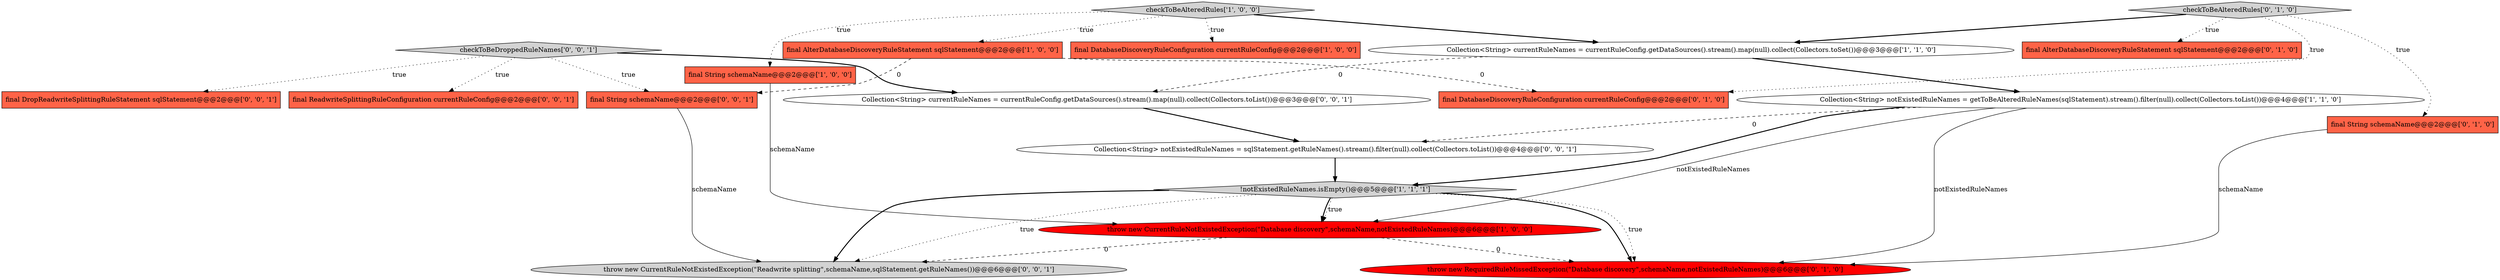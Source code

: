digraph {
4 [style = filled, label = "final String schemaName@@@2@@@['1', '0', '0']", fillcolor = tomato, shape = box image = "AAA0AAABBB1BBB"];
6 [style = filled, label = "!notExistedRuleNames.isEmpty()@@@5@@@['1', '1', '1']", fillcolor = lightgray, shape = diamond image = "AAA0AAABBB1BBB"];
7 [style = filled, label = "Collection<String> notExistedRuleNames = getToBeAlteredRuleNames(sqlStatement).stream().filter(null).collect(Collectors.toList())@@@4@@@['1', '1', '0']", fillcolor = white, shape = ellipse image = "AAA0AAABBB1BBB"];
2 [style = filled, label = "checkToBeAlteredRules['1', '0', '0']", fillcolor = lightgray, shape = diamond image = "AAA0AAABBB1BBB"];
8 [style = filled, label = "final String schemaName@@@2@@@['0', '1', '0']", fillcolor = tomato, shape = box image = "AAA0AAABBB2BBB"];
13 [style = filled, label = "Collection<String> notExistedRuleNames = sqlStatement.getRuleNames().stream().filter(null).collect(Collectors.toList())@@@4@@@['0', '0', '1']", fillcolor = white, shape = ellipse image = "AAA0AAABBB3BBB"];
14 [style = filled, label = "checkToBeDroppedRuleNames['0', '0', '1']", fillcolor = lightgray, shape = diamond image = "AAA0AAABBB3BBB"];
18 [style = filled, label = "final DropReadwriteSplittingRuleStatement sqlStatement@@@2@@@['0', '0', '1']", fillcolor = tomato, shape = box image = "AAA0AAABBB3BBB"];
0 [style = filled, label = "Collection<String> currentRuleNames = currentRuleConfig.getDataSources().stream().map(null).collect(Collectors.toSet())@@@3@@@['1', '1', '0']", fillcolor = white, shape = ellipse image = "AAA0AAABBB1BBB"];
15 [style = filled, label = "final ReadwriteSplittingRuleConfiguration currentRuleConfig@@@2@@@['0', '0', '1']", fillcolor = tomato, shape = box image = "AAA0AAABBB3BBB"];
9 [style = filled, label = "final AlterDatabaseDiscoveryRuleStatement sqlStatement@@@2@@@['0', '1', '0']", fillcolor = tomato, shape = box image = "AAA0AAABBB2BBB"];
12 [style = filled, label = "checkToBeAlteredRules['0', '1', '0']", fillcolor = lightgray, shape = diamond image = "AAA0AAABBB2BBB"];
16 [style = filled, label = "throw new CurrentRuleNotExistedException(\"Readwrite splitting\",schemaName,sqlStatement.getRuleNames())@@@6@@@['0', '0', '1']", fillcolor = lightgray, shape = ellipse image = "AAA0AAABBB3BBB"];
11 [style = filled, label = "throw new RequiredRuleMissedException(\"Database discovery\",schemaName,notExistedRuleNames)@@@6@@@['0', '1', '0']", fillcolor = red, shape = ellipse image = "AAA1AAABBB2BBB"];
1 [style = filled, label = "final DatabaseDiscoveryRuleConfiguration currentRuleConfig@@@2@@@['1', '0', '0']", fillcolor = tomato, shape = box image = "AAA0AAABBB1BBB"];
3 [style = filled, label = "throw new CurrentRuleNotExistedException(\"Database discovery\",schemaName,notExistedRuleNames)@@@6@@@['1', '0', '0']", fillcolor = red, shape = ellipse image = "AAA1AAABBB1BBB"];
10 [style = filled, label = "final DatabaseDiscoveryRuleConfiguration currentRuleConfig@@@2@@@['0', '1', '0']", fillcolor = tomato, shape = box image = "AAA1AAABBB2BBB"];
5 [style = filled, label = "final AlterDatabaseDiscoveryRuleStatement sqlStatement@@@2@@@['1', '0', '0']", fillcolor = tomato, shape = box image = "AAA1AAABBB1BBB"];
17 [style = filled, label = "Collection<String> currentRuleNames = currentRuleConfig.getDataSources().stream().map(null).collect(Collectors.toList())@@@3@@@['0', '0', '1']", fillcolor = white, shape = ellipse image = "AAA0AAABBB3BBB"];
19 [style = filled, label = "final String schemaName@@@2@@@['0', '0', '1']", fillcolor = tomato, shape = box image = "AAA0AAABBB3BBB"];
19->16 [style = solid, label="schemaName"];
6->3 [style = bold, label=""];
14->19 [style = dotted, label="true"];
12->8 [style = dotted, label="true"];
3->16 [style = dashed, label="0"];
14->17 [style = bold, label=""];
12->0 [style = bold, label=""];
0->17 [style = dashed, label="0"];
7->3 [style = solid, label="notExistedRuleNames"];
0->7 [style = bold, label=""];
14->15 [style = dotted, label="true"];
8->11 [style = solid, label="schemaName"];
2->0 [style = bold, label=""];
12->10 [style = dotted, label="true"];
5->10 [style = dashed, label="0"];
6->16 [style = bold, label=""];
2->1 [style = dotted, label="true"];
6->11 [style = bold, label=""];
2->4 [style = dotted, label="true"];
7->6 [style = bold, label=""];
7->11 [style = solid, label="notExistedRuleNames"];
7->13 [style = dashed, label="0"];
4->3 [style = solid, label="schemaName"];
17->13 [style = bold, label=""];
6->11 [style = dotted, label="true"];
13->6 [style = bold, label=""];
3->11 [style = dashed, label="0"];
6->3 [style = dotted, label="true"];
2->5 [style = dotted, label="true"];
5->19 [style = dashed, label="0"];
14->18 [style = dotted, label="true"];
6->16 [style = dotted, label="true"];
12->9 [style = dotted, label="true"];
}
